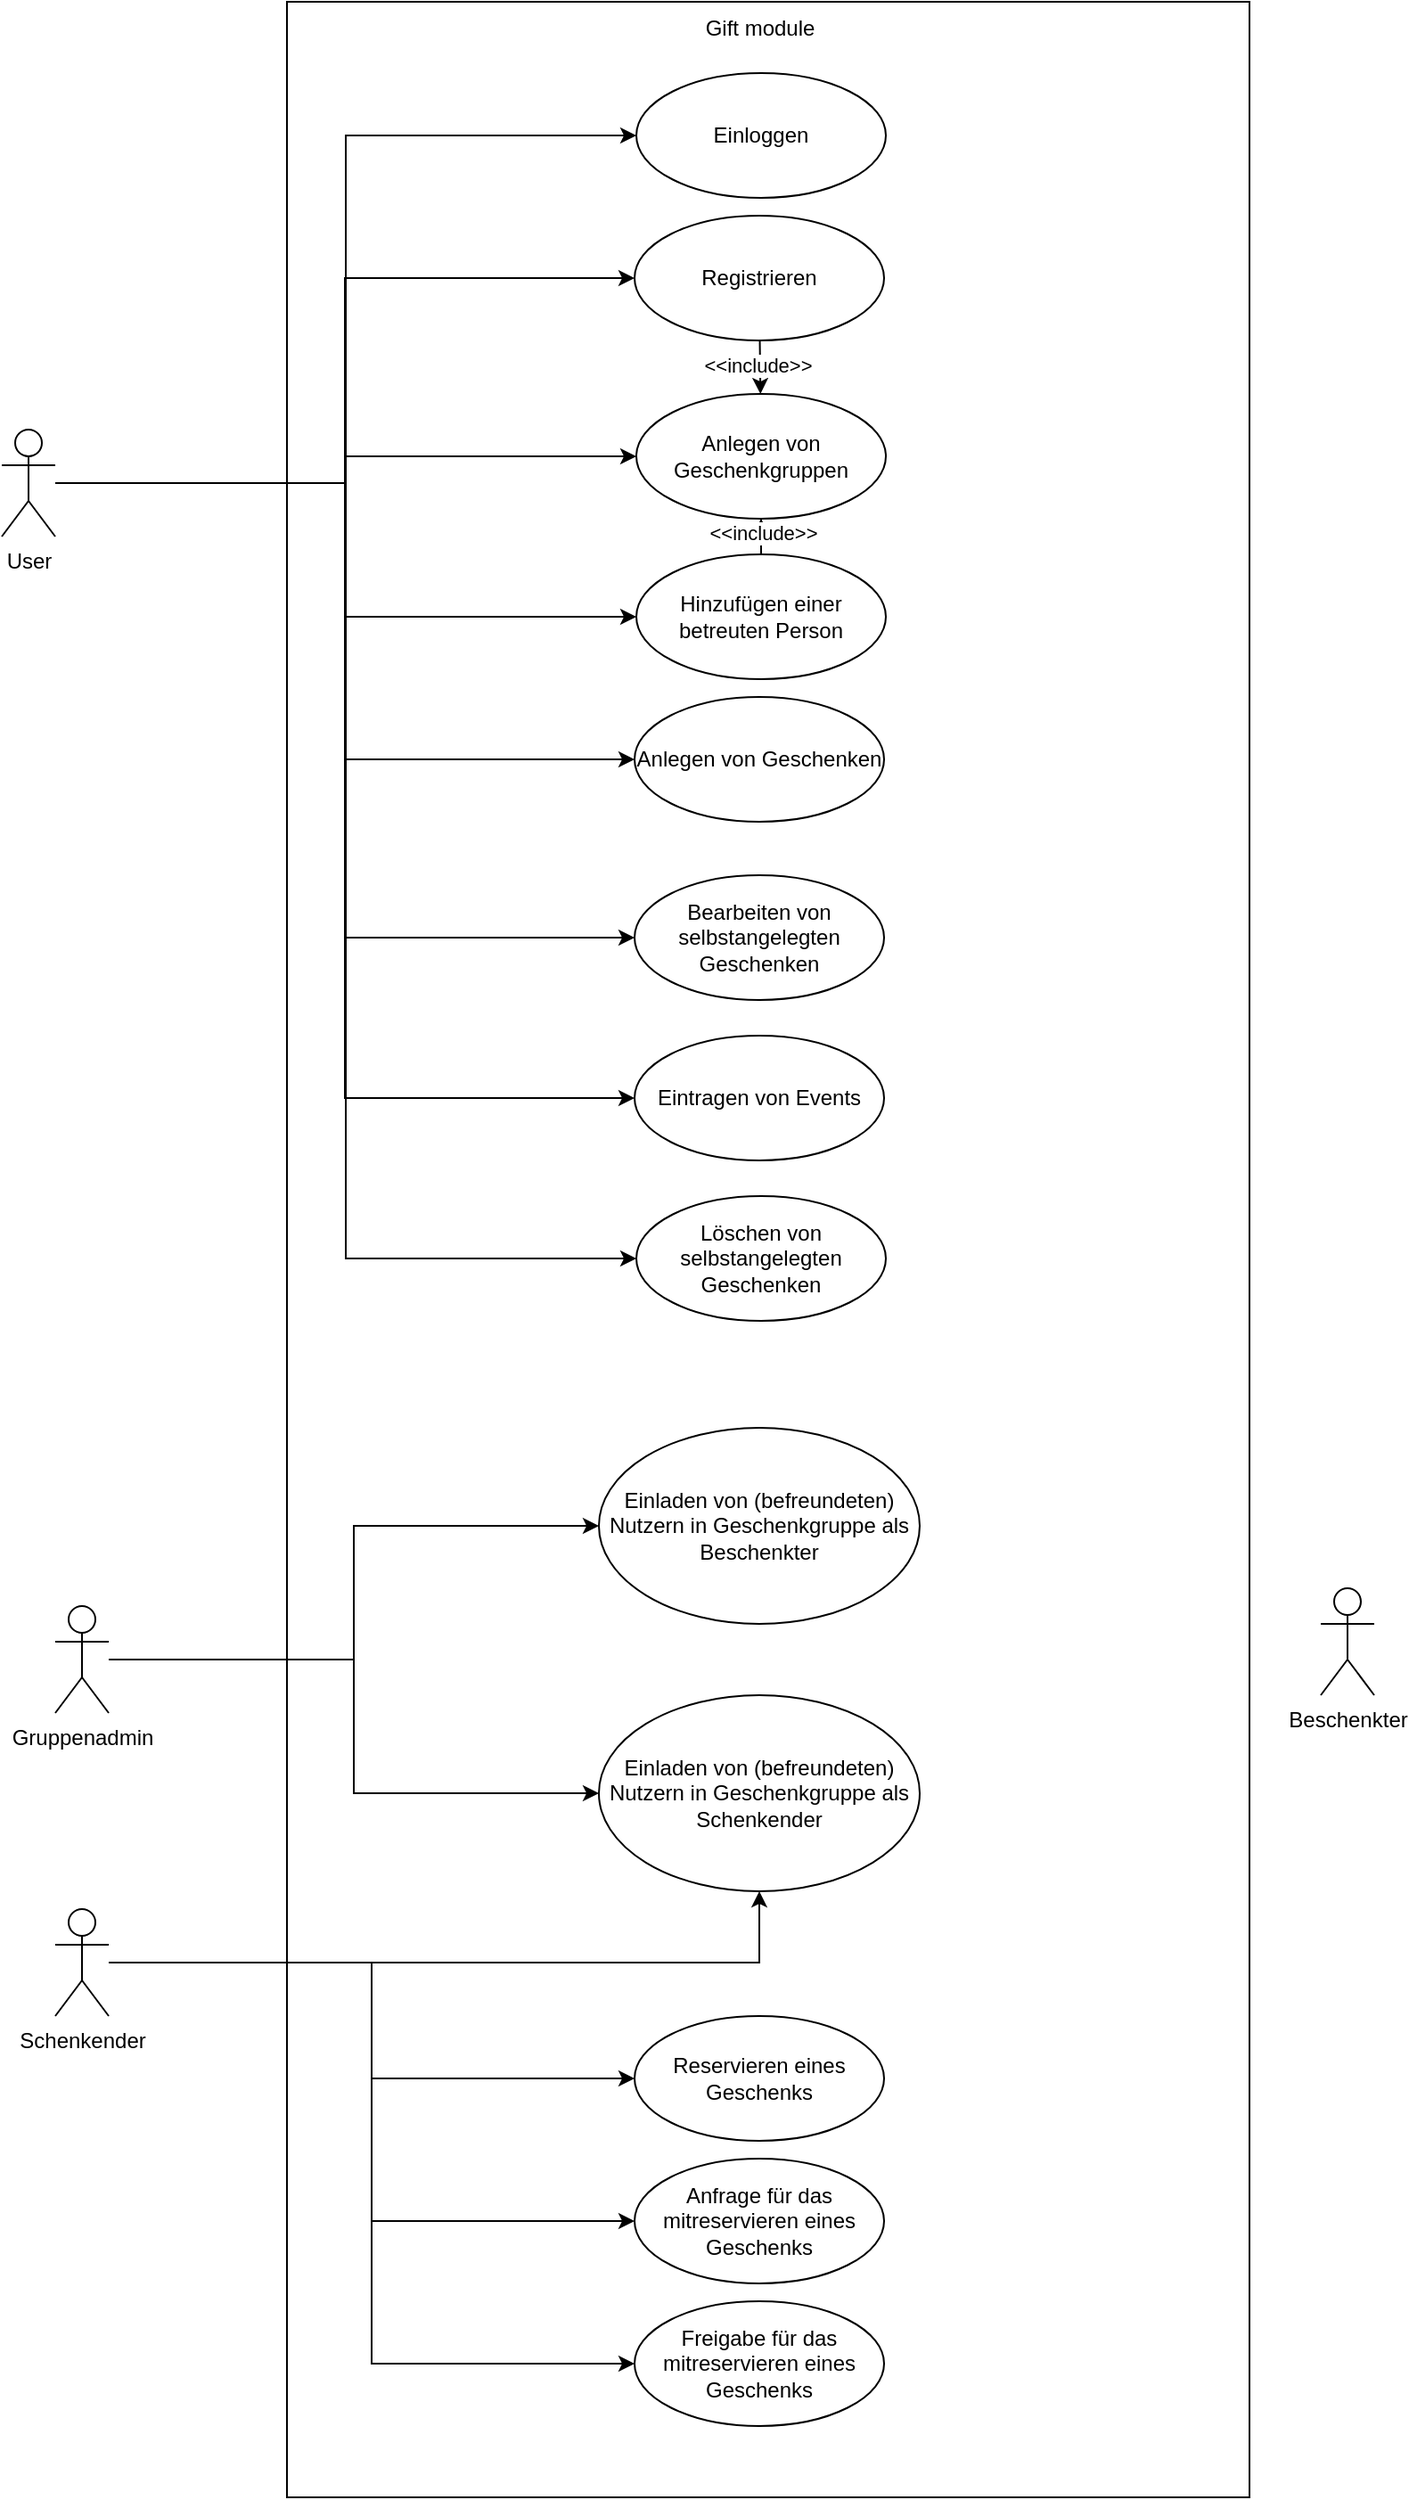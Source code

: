 <mxfile>
    <diagram name="Seite-1" id="1dOUznpDONLhGp0KXryv">
        <mxGraphModel dx="862" dy="626" grid="1" gridSize="10" guides="1" tooltips="1" connect="1" arrows="1" fold="1" page="1" pageScale="1" pageWidth="15000" pageHeight="15000" math="0" shadow="0">
            <root>
                <mxCell id="0"/>
                <mxCell id="1" parent="0"/>
                <mxCell id="OieUruuSKdxP-jb9oesy-3" value="" style="rounded=0;whiteSpace=wrap;html=1;" parent="1" vertex="1">
                    <mxGeometry x="250" y="130" width="540" height="1400" as="geometry"/>
                </mxCell>
                <mxCell id="OieUruuSKdxP-jb9oesy-30" style="edgeStyle=orthogonalEdgeStyle;rounded=0;orthogonalLoop=1;jettySize=auto;html=1;entryX=0.5;entryY=1;entryDx=0;entryDy=0;" parent="1" source="OieUruuSKdxP-jb9oesy-15" target="OieUruuSKdxP-jb9oesy-11" edge="1">
                    <mxGeometry relative="1" as="geometry"/>
                </mxCell>
                <mxCell id="OieUruuSKdxP-jb9oesy-32" style="edgeStyle=orthogonalEdgeStyle;rounded=0;orthogonalLoop=1;jettySize=auto;html=1;entryX=0;entryY=0.5;entryDx=0;entryDy=0;" parent="1" source="OieUruuSKdxP-jb9oesy-15" target="OieUruuSKdxP-jb9oesy-31" edge="1">
                    <mxGeometry relative="1" as="geometry"/>
                </mxCell>
                <mxCell id="OieUruuSKdxP-jb9oesy-34" style="edgeStyle=orthogonalEdgeStyle;rounded=0;orthogonalLoop=1;jettySize=auto;html=1;entryX=0;entryY=0.5;entryDx=0;entryDy=0;" parent="1" source="OieUruuSKdxP-jb9oesy-15" target="OieUruuSKdxP-jb9oesy-33" edge="1">
                    <mxGeometry relative="1" as="geometry"/>
                </mxCell>
                <mxCell id="OieUruuSKdxP-jb9oesy-36" style="edgeStyle=orthogonalEdgeStyle;rounded=0;orthogonalLoop=1;jettySize=auto;html=1;entryX=0;entryY=0.5;entryDx=0;entryDy=0;" parent="1" source="OieUruuSKdxP-jb9oesy-15" target="OieUruuSKdxP-jb9oesy-35" edge="1">
                    <mxGeometry relative="1" as="geometry"/>
                </mxCell>
                <mxCell id="OieUruuSKdxP-jb9oesy-15" value="Schenkender" style="shape=umlActor;verticalLabelPosition=bottom;verticalAlign=top;html=1;outlineConnect=0;" parent="1" vertex="1">
                    <mxGeometry x="120" y="1200" width="30" height="60" as="geometry"/>
                </mxCell>
                <mxCell id="OieUruuSKdxP-jb9oesy-17" value="Beschenkter" style="shape=umlActor;verticalLabelPosition=bottom;verticalAlign=top;html=1;outlineConnect=0;" parent="1" vertex="1">
                    <mxGeometry x="830" y="1020" width="30" height="60" as="geometry"/>
                </mxCell>
                <mxCell id="OieUruuSKdxP-jb9oesy-19" style="edgeStyle=orthogonalEdgeStyle;rounded=0;orthogonalLoop=1;jettySize=auto;html=1;entryX=0;entryY=0.5;entryDx=0;entryDy=0;" parent="1" source="OieUruuSKdxP-jb9oesy-1" target="OieUruuSKdxP-jb9oesy-6" edge="1">
                    <mxGeometry relative="1" as="geometry"/>
                </mxCell>
                <mxCell id="OieUruuSKdxP-jb9oesy-29" style="edgeStyle=orthogonalEdgeStyle;rounded=0;orthogonalLoop=1;jettySize=auto;html=1;entryX=0;entryY=0.5;entryDx=0;entryDy=0;" parent="1" source="OieUruuSKdxP-jb9oesy-1" target="OieUruuSKdxP-jb9oesy-10" edge="1">
                    <mxGeometry relative="1" as="geometry"/>
                </mxCell>
                <mxCell id="OieUruuSKdxP-jb9oesy-44" style="edgeStyle=orthogonalEdgeStyle;rounded=0;orthogonalLoop=1;jettySize=auto;html=1;entryX=0;entryY=0.5;entryDx=0;entryDy=0;" parent="1" source="OieUruuSKdxP-jb9oesy-1" target="OieUruuSKdxP-jb9oesy-43" edge="1">
                    <mxGeometry relative="1" as="geometry"/>
                </mxCell>
                <mxCell id="OieUruuSKdxP-jb9oesy-45" style="edgeStyle=orthogonalEdgeStyle;rounded=0;orthogonalLoop=1;jettySize=auto;html=1;entryX=0;entryY=0.5;entryDx=0;entryDy=0;" parent="1" source="OieUruuSKdxP-jb9oesy-1" target="OieUruuSKdxP-jb9oesy-40" edge="1">
                    <mxGeometry relative="1" as="geometry"/>
                </mxCell>
                <mxCell id="3" style="edgeStyle=orthogonalEdgeStyle;html=1;entryX=0;entryY=0.5;entryDx=0;entryDy=0;rounded=0;" parent="1" source="OieUruuSKdxP-jb9oesy-1" target="2" edge="1">
                    <mxGeometry relative="1" as="geometry"/>
                </mxCell>
                <mxCell id="8" style="edgeStyle=orthogonalEdgeStyle;html=1;entryX=0;entryY=0.5;entryDx=0;entryDy=0;rounded=0;" edge="1" parent="1" source="OieUruuSKdxP-jb9oesy-1" target="4">
                    <mxGeometry relative="1" as="geometry"/>
                </mxCell>
                <mxCell id="9" style="edgeStyle=orthogonalEdgeStyle;rounded=0;html=1;entryX=0;entryY=0.5;entryDx=0;entryDy=0;" edge="1" parent="1" source="OieUruuSKdxP-jb9oesy-1" target="5">
                    <mxGeometry relative="1" as="geometry"/>
                </mxCell>
                <mxCell id="OieUruuSKdxP-jb9oesy-1" value="User" style="shape=umlActor;verticalLabelPosition=bottom;verticalAlign=top;html=1;outlineConnect=0;" parent="1" vertex="1">
                    <mxGeometry x="90" y="370" width="30" height="60" as="geometry"/>
                </mxCell>
                <mxCell id="OieUruuSKdxP-jb9oesy-22" style="edgeStyle=elbowEdgeStyle;rounded=0;orthogonalLoop=1;jettySize=auto;html=1;entryX=0;entryY=0.5;entryDx=0;entryDy=0;" parent="1" source="OieUruuSKdxP-jb9oesy-1" target="OieUruuSKdxP-jb9oesy-8" edge="1">
                    <mxGeometry relative="1" as="geometry">
                        <mxPoint x="450" y="465" as="targetPoint"/>
                    </mxGeometry>
                </mxCell>
                <mxCell id="OieUruuSKdxP-jb9oesy-4" value="Gift module" style="text;html=1;align=center;verticalAlign=middle;resizable=0;points=[];autosize=1;strokeColor=none;fillColor=none;" parent="1" vertex="1">
                    <mxGeometry x="470.005" y="130" width="90" height="30" as="geometry"/>
                </mxCell>
                <mxCell id="OieUruuSKdxP-jb9oesy-6" value="Anlegen von Geschenken" style="ellipse;whiteSpace=wrap;html=1;" parent="1" vertex="1">
                    <mxGeometry x="445" y="520" width="140" height="70" as="geometry"/>
                </mxCell>
                <mxCell id="OieUruuSKdxP-jb9oesy-8" value="Anlegen von Geschenkgruppen" style="ellipse;whiteSpace=wrap;html=1;" parent="1" vertex="1">
                    <mxGeometry x="446" y="350" width="140" height="70" as="geometry"/>
                </mxCell>
                <mxCell id="OieUruuSKdxP-jb9oesy-10" value="Bearbeiten von selbstangelegten Geschenken" style="ellipse;whiteSpace=wrap;html=1;" parent="1" vertex="1">
                    <mxGeometry x="445" y="620" width="140" height="70" as="geometry"/>
                </mxCell>
                <mxCell id="OieUruuSKdxP-jb9oesy-9" value="Einladen von (befreundeten) Nutzern in Geschenkgruppe als Beschenkter" style="ellipse;whiteSpace=wrap;html=1;" parent="1" vertex="1">
                    <mxGeometry x="425" y="930" width="180" height="110" as="geometry"/>
                </mxCell>
                <mxCell id="OieUruuSKdxP-jb9oesy-11" value="Einladen von (befreundeten) Nutzern in Geschenkgruppe als Schenkender" style="ellipse;whiteSpace=wrap;html=1;" parent="1" vertex="1">
                    <mxGeometry x="425" y="1080" width="180" height="110" as="geometry"/>
                </mxCell>
                <mxCell id="OieUruuSKdxP-jb9oesy-31" value="Reservieren eines Geschenks" style="ellipse;whiteSpace=wrap;html=1;" parent="1" vertex="1">
                    <mxGeometry x="445" y="1260" width="140" height="70" as="geometry"/>
                </mxCell>
                <mxCell id="OieUruuSKdxP-jb9oesy-33" value="Anfrage für das mitreservieren eines Geschenks" style="ellipse;whiteSpace=wrap;html=1;" parent="1" vertex="1">
                    <mxGeometry x="445" y="1340" width="140" height="70" as="geometry"/>
                </mxCell>
                <mxCell id="OieUruuSKdxP-jb9oesy-35" value="Freigabe für das mitreservieren eines Geschenks" style="ellipse;whiteSpace=wrap;html=1;" parent="1" vertex="1">
                    <mxGeometry x="445" y="1420" width="140" height="70" as="geometry"/>
                </mxCell>
                <mxCell id="OieUruuSKdxP-jb9oesy-41" style="edgeStyle=orthogonalEdgeStyle;rounded=0;orthogonalLoop=1;jettySize=auto;html=1;dashed=1;" parent="1" source="OieUruuSKdxP-jb9oesy-40" target="OieUruuSKdxP-jb9oesy-8" edge="1">
                    <mxGeometry relative="1" as="geometry"/>
                </mxCell>
                <mxCell id="OieUruuSKdxP-jb9oesy-42" value="&amp;lt;&amp;lt;include&amp;gt;&amp;gt;" style="edgeLabel;html=1;align=center;verticalAlign=middle;resizable=0;points=[];" parent="OieUruuSKdxP-jb9oesy-41" vertex="1" connectable="0">
                    <mxGeometry x="-0.091" y="1" relative="1" as="geometry">
                        <mxPoint as="offset"/>
                    </mxGeometry>
                </mxCell>
                <mxCell id="OieUruuSKdxP-jb9oesy-40" value="Hinzufügen einer betreuten Person" style="ellipse;whiteSpace=wrap;html=1;" parent="1" vertex="1">
                    <mxGeometry x="446" y="440" width="140" height="70" as="geometry"/>
                </mxCell>
                <mxCell id="OieUruuSKdxP-jb9oesy-43" value="Eintragen von Events" style="ellipse;whiteSpace=wrap;html=1;" parent="1" vertex="1">
                    <mxGeometry x="445" y="710" width="140" height="70" as="geometry"/>
                </mxCell>
                <mxCell id="2" value="Löschen von selbstangelegten Geschenken" style="ellipse;whiteSpace=wrap;html=1;" parent="1" vertex="1">
                    <mxGeometry x="446" y="800" width="140" height="70" as="geometry"/>
                </mxCell>
                <mxCell id="6" style="edgeStyle=none;html=1;dashed=1;dashPattern=8 8;" edge="1" parent="1" source="4" target="OieUruuSKdxP-jb9oesy-8">
                    <mxGeometry relative="1" as="geometry"/>
                </mxCell>
                <mxCell id="7" value="&amp;lt;&amp;lt;include&amp;gt;&amp;gt;" style="edgeLabel;html=1;align=center;verticalAlign=middle;resizable=0;points=[];" vertex="1" connectable="0" parent="6">
                    <mxGeometry x="0.54" relative="1" as="geometry">
                        <mxPoint x="-2" y="-9" as="offset"/>
                    </mxGeometry>
                </mxCell>
                <mxCell id="4" value="Registrieren" style="ellipse;whiteSpace=wrap;html=1;" vertex="1" parent="1">
                    <mxGeometry x="445" y="250" width="140" height="70" as="geometry"/>
                </mxCell>
                <mxCell id="5" value="Einloggen" style="ellipse;whiteSpace=wrap;html=1;" vertex="1" parent="1">
                    <mxGeometry x="446" y="170" width="140" height="70" as="geometry"/>
                </mxCell>
                <mxCell id="11" style="edgeStyle=orthogonalEdgeStyle;rounded=0;html=1;entryX=0;entryY=0.5;entryDx=0;entryDy=0;" edge="1" parent="1" source="10" target="OieUruuSKdxP-jb9oesy-9">
                    <mxGeometry relative="1" as="geometry"/>
                </mxCell>
                <mxCell id="12" style="edgeStyle=orthogonalEdgeStyle;rounded=0;html=1;entryX=0;entryY=0.5;entryDx=0;entryDy=0;" edge="1" parent="1" source="10" target="OieUruuSKdxP-jb9oesy-11">
                    <mxGeometry relative="1" as="geometry"/>
                </mxCell>
                <mxCell id="10" value="Gruppenadmin" style="shape=umlActor;verticalLabelPosition=bottom;verticalAlign=top;html=1;" vertex="1" parent="1">
                    <mxGeometry x="120" y="1030" width="30" height="60" as="geometry"/>
                </mxCell>
            </root>
        </mxGraphModel>
    </diagram>
</mxfile>